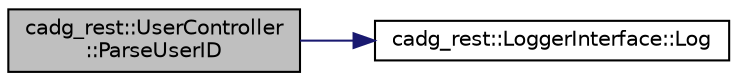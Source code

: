 digraph "cadg_rest::UserController::ParseUserID"
{
 // LATEX_PDF_SIZE
  edge [fontname="Helvetica",fontsize="10",labelfontname="Helvetica",labelfontsize="10"];
  node [fontname="Helvetica",fontsize="10",shape=record];
  rankdir="LR";
  Node73 [label="cadg_rest::UserController\l::ParseUserID",height=0.2,width=0.4,color="black", fillcolor="grey75", style="filled", fontcolor="black",tooltip="Returns an ID specified in a URL path."];
  Node73 -> Node74 [color="midnightblue",fontsize="10",style="solid",fontname="Helvetica"];
  Node74 [label="cadg_rest::LoggerInterface::Log",height=0.2,width=0.4,color="black", fillcolor="white", style="filled",URL="$classcadg__rest_1_1_logger_interface.html#a56f53c1fb9687825ade3acced5e3a10a",tooltip="Generic log method."];
}
